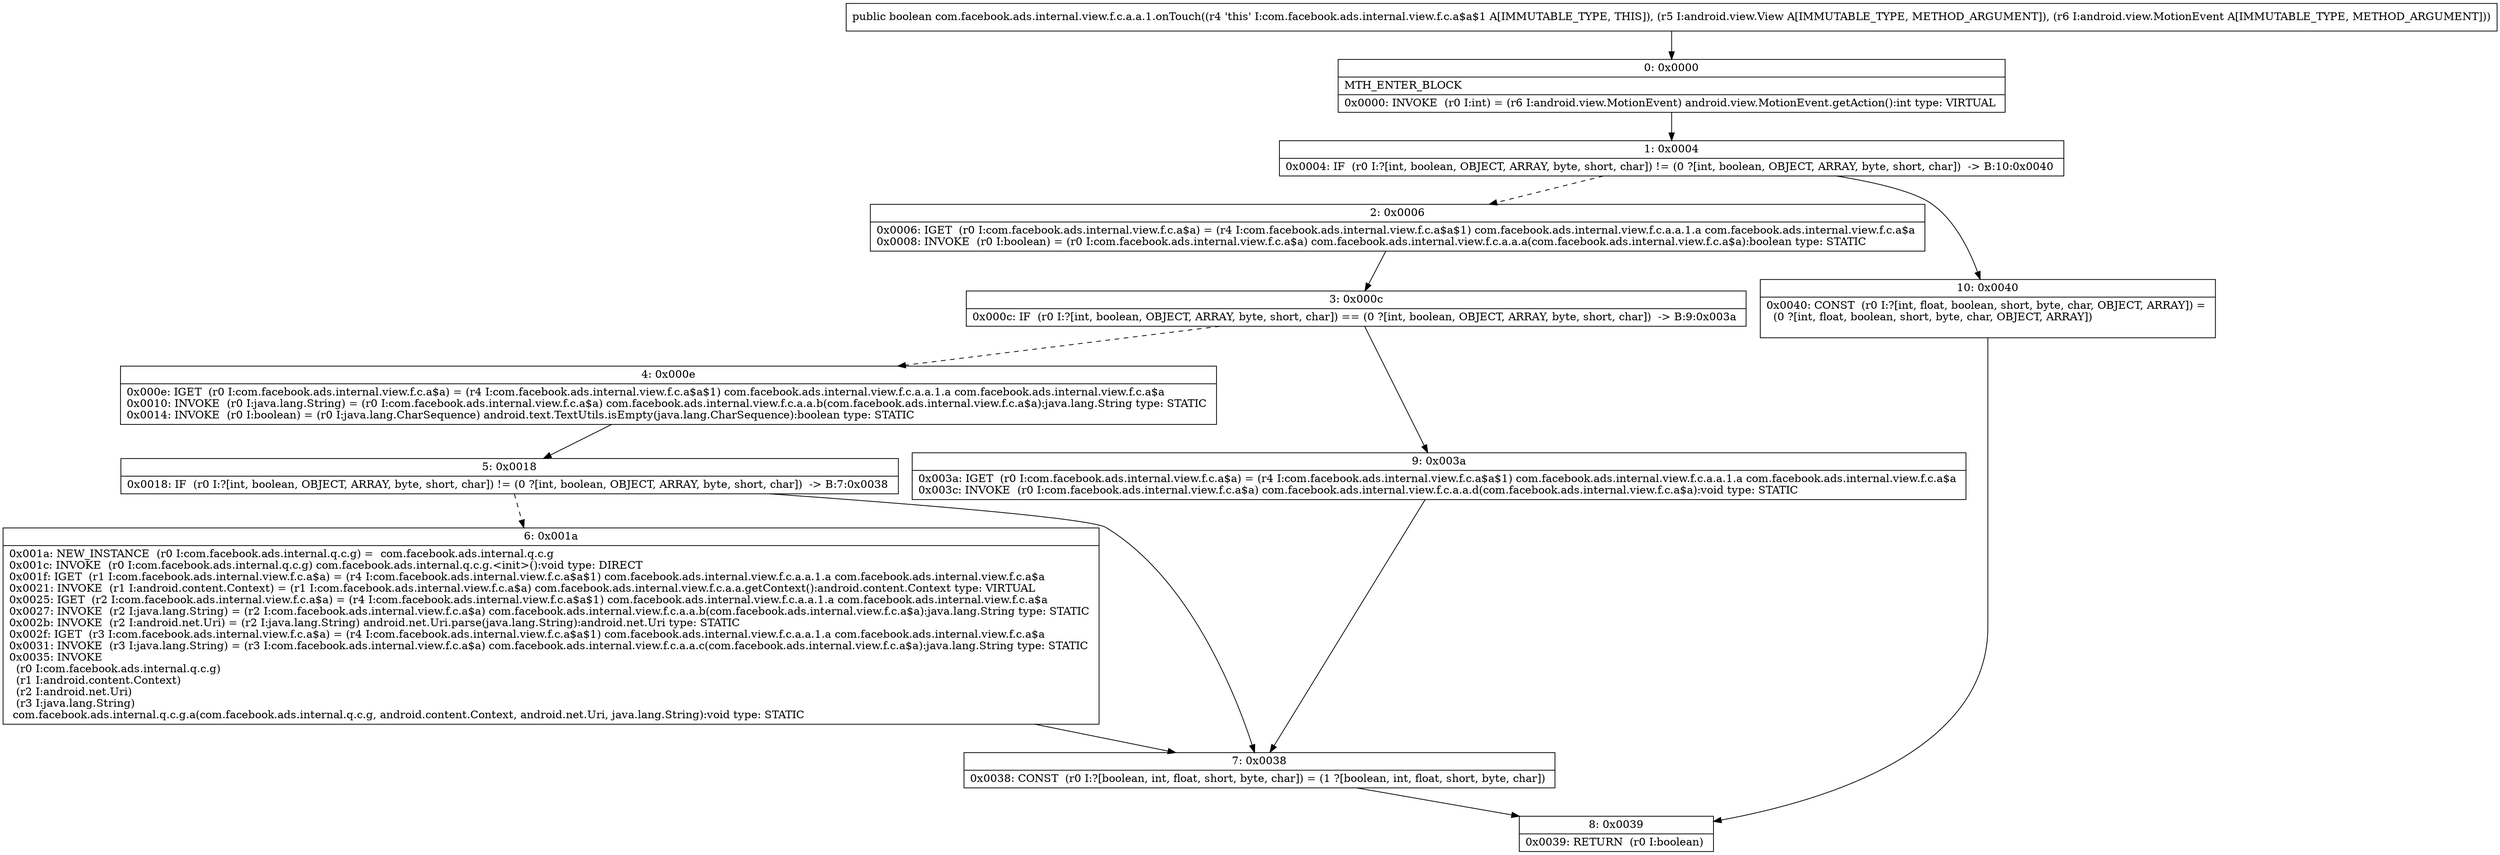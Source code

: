 digraph "CFG forcom.facebook.ads.internal.view.f.c.a.a.1.onTouch(Landroid\/view\/View;Landroid\/view\/MotionEvent;)Z" {
Node_0 [shape=record,label="{0\:\ 0x0000|MTH_ENTER_BLOCK\l|0x0000: INVOKE  (r0 I:int) = (r6 I:android.view.MotionEvent) android.view.MotionEvent.getAction():int type: VIRTUAL \l}"];
Node_1 [shape=record,label="{1\:\ 0x0004|0x0004: IF  (r0 I:?[int, boolean, OBJECT, ARRAY, byte, short, char]) != (0 ?[int, boolean, OBJECT, ARRAY, byte, short, char])  \-\> B:10:0x0040 \l}"];
Node_2 [shape=record,label="{2\:\ 0x0006|0x0006: IGET  (r0 I:com.facebook.ads.internal.view.f.c.a$a) = (r4 I:com.facebook.ads.internal.view.f.c.a$a$1) com.facebook.ads.internal.view.f.c.a.a.1.a com.facebook.ads.internal.view.f.c.a$a \l0x0008: INVOKE  (r0 I:boolean) = (r0 I:com.facebook.ads.internal.view.f.c.a$a) com.facebook.ads.internal.view.f.c.a.a.a(com.facebook.ads.internal.view.f.c.a$a):boolean type: STATIC \l}"];
Node_3 [shape=record,label="{3\:\ 0x000c|0x000c: IF  (r0 I:?[int, boolean, OBJECT, ARRAY, byte, short, char]) == (0 ?[int, boolean, OBJECT, ARRAY, byte, short, char])  \-\> B:9:0x003a \l}"];
Node_4 [shape=record,label="{4\:\ 0x000e|0x000e: IGET  (r0 I:com.facebook.ads.internal.view.f.c.a$a) = (r4 I:com.facebook.ads.internal.view.f.c.a$a$1) com.facebook.ads.internal.view.f.c.a.a.1.a com.facebook.ads.internal.view.f.c.a$a \l0x0010: INVOKE  (r0 I:java.lang.String) = (r0 I:com.facebook.ads.internal.view.f.c.a$a) com.facebook.ads.internal.view.f.c.a.a.b(com.facebook.ads.internal.view.f.c.a$a):java.lang.String type: STATIC \l0x0014: INVOKE  (r0 I:boolean) = (r0 I:java.lang.CharSequence) android.text.TextUtils.isEmpty(java.lang.CharSequence):boolean type: STATIC \l}"];
Node_5 [shape=record,label="{5\:\ 0x0018|0x0018: IF  (r0 I:?[int, boolean, OBJECT, ARRAY, byte, short, char]) != (0 ?[int, boolean, OBJECT, ARRAY, byte, short, char])  \-\> B:7:0x0038 \l}"];
Node_6 [shape=record,label="{6\:\ 0x001a|0x001a: NEW_INSTANCE  (r0 I:com.facebook.ads.internal.q.c.g) =  com.facebook.ads.internal.q.c.g \l0x001c: INVOKE  (r0 I:com.facebook.ads.internal.q.c.g) com.facebook.ads.internal.q.c.g.\<init\>():void type: DIRECT \l0x001f: IGET  (r1 I:com.facebook.ads.internal.view.f.c.a$a) = (r4 I:com.facebook.ads.internal.view.f.c.a$a$1) com.facebook.ads.internal.view.f.c.a.a.1.a com.facebook.ads.internal.view.f.c.a$a \l0x0021: INVOKE  (r1 I:android.content.Context) = (r1 I:com.facebook.ads.internal.view.f.c.a$a) com.facebook.ads.internal.view.f.c.a.a.getContext():android.content.Context type: VIRTUAL \l0x0025: IGET  (r2 I:com.facebook.ads.internal.view.f.c.a$a) = (r4 I:com.facebook.ads.internal.view.f.c.a$a$1) com.facebook.ads.internal.view.f.c.a.a.1.a com.facebook.ads.internal.view.f.c.a$a \l0x0027: INVOKE  (r2 I:java.lang.String) = (r2 I:com.facebook.ads.internal.view.f.c.a$a) com.facebook.ads.internal.view.f.c.a.a.b(com.facebook.ads.internal.view.f.c.a$a):java.lang.String type: STATIC \l0x002b: INVOKE  (r2 I:android.net.Uri) = (r2 I:java.lang.String) android.net.Uri.parse(java.lang.String):android.net.Uri type: STATIC \l0x002f: IGET  (r3 I:com.facebook.ads.internal.view.f.c.a$a) = (r4 I:com.facebook.ads.internal.view.f.c.a$a$1) com.facebook.ads.internal.view.f.c.a.a.1.a com.facebook.ads.internal.view.f.c.a$a \l0x0031: INVOKE  (r3 I:java.lang.String) = (r3 I:com.facebook.ads.internal.view.f.c.a$a) com.facebook.ads.internal.view.f.c.a.a.c(com.facebook.ads.internal.view.f.c.a$a):java.lang.String type: STATIC \l0x0035: INVOKE  \l  (r0 I:com.facebook.ads.internal.q.c.g)\l  (r1 I:android.content.Context)\l  (r2 I:android.net.Uri)\l  (r3 I:java.lang.String)\l com.facebook.ads.internal.q.c.g.a(com.facebook.ads.internal.q.c.g, android.content.Context, android.net.Uri, java.lang.String):void type: STATIC \l}"];
Node_7 [shape=record,label="{7\:\ 0x0038|0x0038: CONST  (r0 I:?[boolean, int, float, short, byte, char]) = (1 ?[boolean, int, float, short, byte, char]) \l}"];
Node_8 [shape=record,label="{8\:\ 0x0039|0x0039: RETURN  (r0 I:boolean) \l}"];
Node_9 [shape=record,label="{9\:\ 0x003a|0x003a: IGET  (r0 I:com.facebook.ads.internal.view.f.c.a$a) = (r4 I:com.facebook.ads.internal.view.f.c.a$a$1) com.facebook.ads.internal.view.f.c.a.a.1.a com.facebook.ads.internal.view.f.c.a$a \l0x003c: INVOKE  (r0 I:com.facebook.ads.internal.view.f.c.a$a) com.facebook.ads.internal.view.f.c.a.a.d(com.facebook.ads.internal.view.f.c.a$a):void type: STATIC \l}"];
Node_10 [shape=record,label="{10\:\ 0x0040|0x0040: CONST  (r0 I:?[int, float, boolean, short, byte, char, OBJECT, ARRAY]) = \l  (0 ?[int, float, boolean, short, byte, char, OBJECT, ARRAY])\l \l}"];
MethodNode[shape=record,label="{public boolean com.facebook.ads.internal.view.f.c.a.a.1.onTouch((r4 'this' I:com.facebook.ads.internal.view.f.c.a$a$1 A[IMMUTABLE_TYPE, THIS]), (r5 I:android.view.View A[IMMUTABLE_TYPE, METHOD_ARGUMENT]), (r6 I:android.view.MotionEvent A[IMMUTABLE_TYPE, METHOD_ARGUMENT])) }"];
MethodNode -> Node_0;
Node_0 -> Node_1;
Node_1 -> Node_2[style=dashed];
Node_1 -> Node_10;
Node_2 -> Node_3;
Node_3 -> Node_4[style=dashed];
Node_3 -> Node_9;
Node_4 -> Node_5;
Node_5 -> Node_6[style=dashed];
Node_5 -> Node_7;
Node_6 -> Node_7;
Node_7 -> Node_8;
Node_9 -> Node_7;
Node_10 -> Node_8;
}


